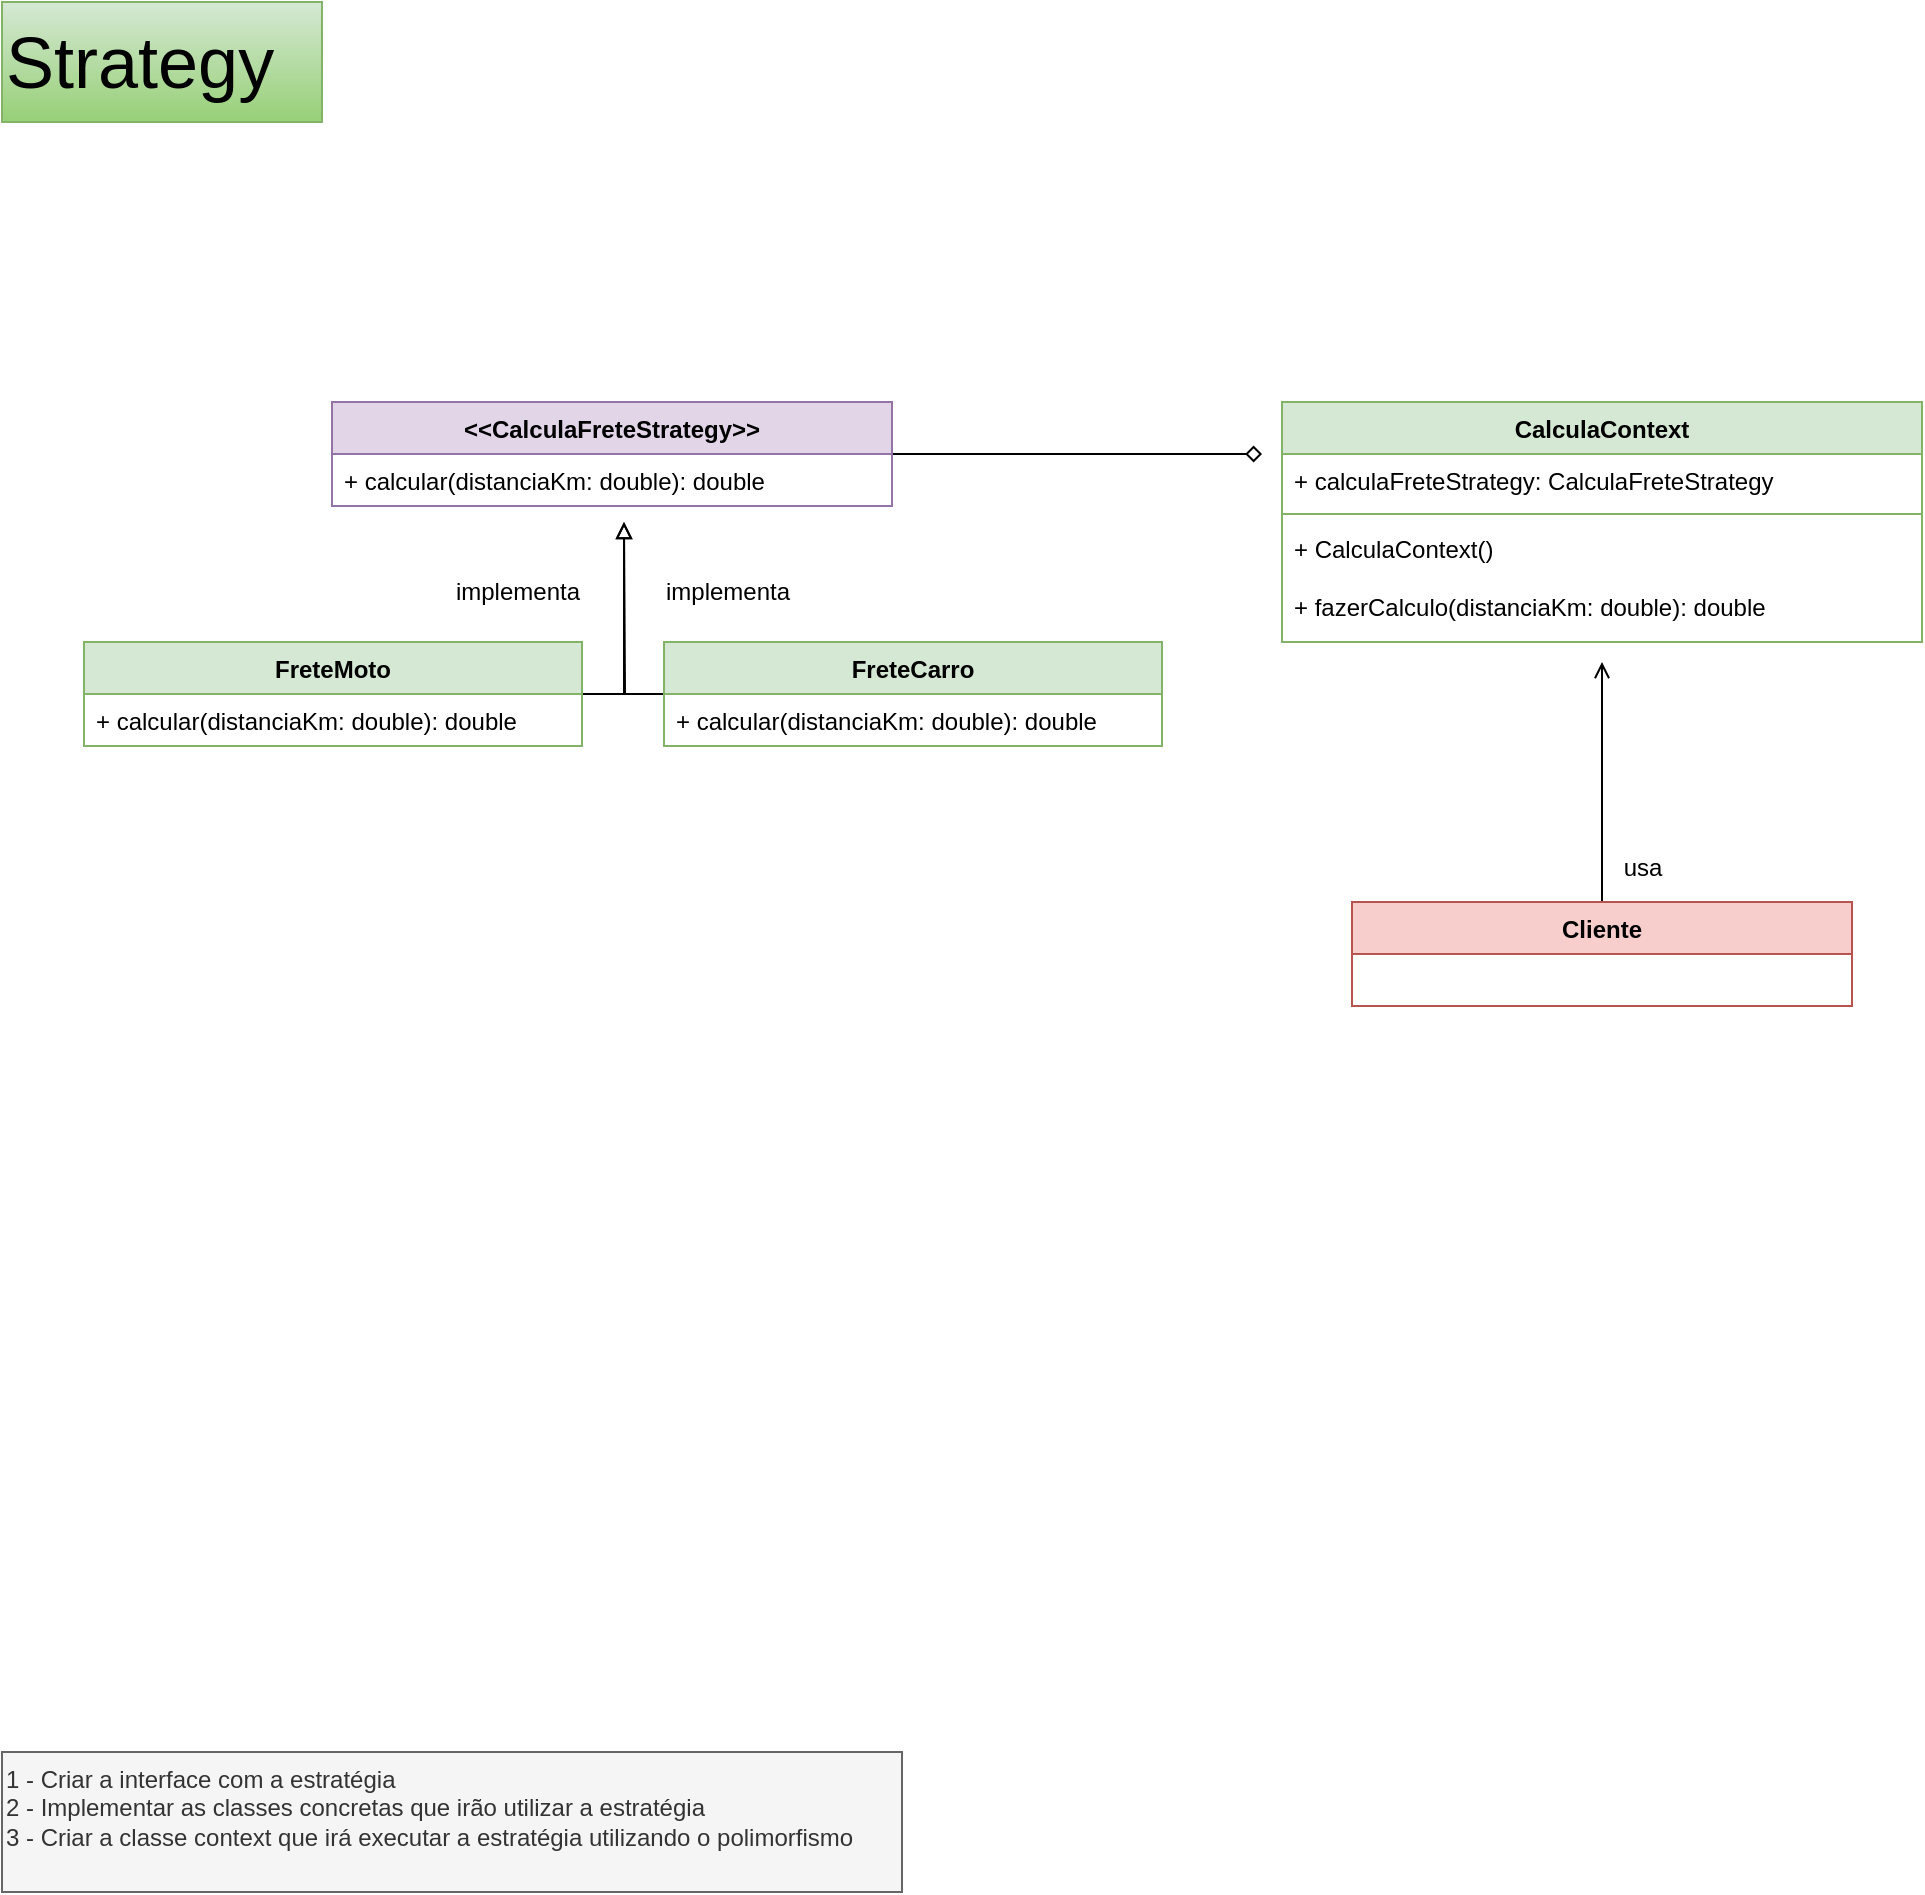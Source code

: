 <mxfile version="21.2.8" type="device">
  <diagram name="Página-1" id="8A34iGCpDNREY9lOanAp">
    <mxGraphModel dx="880" dy="532" grid="1" gridSize="10" guides="1" tooltips="1" connect="1" arrows="1" fold="1" page="1" pageScale="1" pageWidth="827" pageHeight="1169" math="0" shadow="0">
      <root>
        <mxCell id="0" />
        <mxCell id="1" parent="0" />
        <mxCell id="U4lMQG2rrmHUFFw2UQiq-11" style="edgeStyle=orthogonalEdgeStyle;rounded=0;orthogonalLoop=1;jettySize=auto;html=1;endArrow=open;endFill=0;" edge="1" parent="1" source="-hqrLETgz1vvv5t_kjo1-20">
          <mxGeometry relative="1" as="geometry">
            <mxPoint x="840" y="370" as="targetPoint" />
          </mxGeometry>
        </mxCell>
        <mxCell id="-hqrLETgz1vvv5t_kjo1-20" value="Cliente" style="swimlane;fontStyle=1;align=center;verticalAlign=top;childLayout=stackLayout;horizontal=1;startSize=26;horizontalStack=0;resizeParent=1;resizeParentMax=0;resizeLast=0;collapsible=1;marginBottom=0;whiteSpace=wrap;html=1;fillColor=#f8cecc;strokeColor=#b85450;" parent="1" vertex="1">
          <mxGeometry x="715" y="490" width="250" height="52" as="geometry" />
        </mxCell>
        <mxCell id="-hqrLETgz1vvv5t_kjo1-26" value="&lt;div&gt;1 - Criar a interface com a estratégia&lt;/div&gt;&lt;div&gt;2 - Implementar as classes concretas que irão utilizar a estratégia&lt;/div&gt;&lt;div&gt;3 - Criar a classe context que irá executar a estratégia utilizando o polimorfismo&lt;/div&gt;&lt;div&gt;&lt;br&gt;&lt;/div&gt;" style="text;html=1;align=left;verticalAlign=middle;resizable=0;points=[];autosize=1;strokeColor=#666666;fillColor=#f5f5f5;fontColor=#333333;" parent="1" vertex="1">
          <mxGeometry x="40" y="915" width="450" height="70" as="geometry" />
        </mxCell>
        <mxCell id="U4lMQG2rrmHUFFw2UQiq-6" style="edgeStyle=orthogonalEdgeStyle;rounded=0;orthogonalLoop=1;jettySize=auto;html=1;endArrow=diamond;endFill=0;" edge="1" parent="1" source="dH_4KRTwfCwti32s8tUT-1">
          <mxGeometry relative="1" as="geometry">
            <mxPoint x="670" y="266" as="targetPoint" />
          </mxGeometry>
        </mxCell>
        <mxCell id="dH_4KRTwfCwti32s8tUT-1" value="&amp;lt;&amp;lt;CalculaFreteStrategy&amp;gt;&amp;gt;" style="swimlane;fontStyle=1;align=center;verticalAlign=top;childLayout=stackLayout;horizontal=1;startSize=26;horizontalStack=0;resizeParent=1;resizeParentMax=0;resizeLast=0;collapsible=1;marginBottom=0;whiteSpace=wrap;html=1;fillColor=#e1d5e7;strokeColor=#9673a6;" parent="1" vertex="1">
          <mxGeometry x="205" y="240" width="280" height="52" as="geometry" />
        </mxCell>
        <mxCell id="dH_4KRTwfCwti32s8tUT-4" value="+ calcular(distanciaKm: double): double" style="text;strokeColor=none;fillColor=none;align=left;verticalAlign=top;spacingLeft=4;spacingRight=4;overflow=hidden;rotatable=0;points=[[0,0.5],[1,0.5]];portConstraint=eastwest;whiteSpace=wrap;html=1;" parent="dH_4KRTwfCwti32s8tUT-1" vertex="1">
          <mxGeometry y="26" width="280" height="26" as="geometry" />
        </mxCell>
        <mxCell id="U4lMQG2rrmHUFFw2UQiq-1" style="edgeStyle=orthogonalEdgeStyle;rounded=0;orthogonalLoop=1;jettySize=auto;html=1;endArrow=block;endFill=0;" edge="1" parent="1" source="dH_4KRTwfCwti32s8tUT-5">
          <mxGeometry relative="1" as="geometry">
            <mxPoint x="351" y="300" as="targetPoint" />
          </mxGeometry>
        </mxCell>
        <mxCell id="dH_4KRTwfCwti32s8tUT-5" value="FreteMoto" style="swimlane;fontStyle=1;align=center;verticalAlign=top;childLayout=stackLayout;horizontal=1;startSize=26;horizontalStack=0;resizeParent=1;resizeParentMax=0;resizeLast=0;collapsible=1;marginBottom=0;whiteSpace=wrap;html=1;fillColor=#d5e8d4;strokeColor=#82b366;" parent="1" vertex="1">
          <mxGeometry x="81" y="360" width="249" height="52" as="geometry" />
        </mxCell>
        <mxCell id="dH_4KRTwfCwti32s8tUT-6" value="+ calcular(distanciaKm: double): double" style="text;strokeColor=none;fillColor=none;align=left;verticalAlign=top;spacingLeft=4;spacingRight=4;overflow=hidden;rotatable=0;points=[[0,0.5],[1,0.5]];portConstraint=eastwest;whiteSpace=wrap;html=1;" parent="dH_4KRTwfCwti32s8tUT-5" vertex="1">
          <mxGeometry y="26" width="249" height="26" as="geometry" />
        </mxCell>
        <mxCell id="U4lMQG2rrmHUFFw2UQiq-2" style="edgeStyle=orthogonalEdgeStyle;rounded=0;orthogonalLoop=1;jettySize=auto;html=1;endArrow=block;endFill=0;" edge="1" parent="1" source="dH_4KRTwfCwti32s8tUT-7">
          <mxGeometry relative="1" as="geometry">
            <mxPoint x="351" y="300" as="targetPoint" />
          </mxGeometry>
        </mxCell>
        <mxCell id="dH_4KRTwfCwti32s8tUT-7" value="FreteCarro" style="swimlane;fontStyle=1;align=center;verticalAlign=top;childLayout=stackLayout;horizontal=1;startSize=26;horizontalStack=0;resizeParent=1;resizeParentMax=0;resizeLast=0;collapsible=1;marginBottom=0;whiteSpace=wrap;html=1;fillColor=#d5e8d4;strokeColor=#82b366;" parent="1" vertex="1">
          <mxGeometry x="371" y="360" width="249" height="52" as="geometry" />
        </mxCell>
        <mxCell id="dH_4KRTwfCwti32s8tUT-8" value="+ calcular(distanciaKm: double): double" style="text;strokeColor=none;fillColor=none;align=left;verticalAlign=top;spacingLeft=4;spacingRight=4;overflow=hidden;rotatable=0;points=[[0,0.5],[1,0.5]];portConstraint=eastwest;whiteSpace=wrap;html=1;" parent="dH_4KRTwfCwti32s8tUT-7" vertex="1">
          <mxGeometry y="26" width="249" height="26" as="geometry" />
        </mxCell>
        <mxCell id="U4lMQG2rrmHUFFw2UQiq-3" value="&lt;font style=&quot;font-size: 36px;&quot;&gt;Strategy&lt;/font&gt;" style="text;html=1;align=left;verticalAlign=middle;resizable=0;points=[];autosize=1;fillColor=#d5e8d4;strokeColor=#82b366;gradientColor=#97d077;" vertex="1" parent="1">
          <mxGeometry x="40" y="40" width="160" height="60" as="geometry" />
        </mxCell>
        <mxCell id="U4lMQG2rrmHUFFw2UQiq-7" value="CalculaContext" style="swimlane;fontStyle=1;align=center;verticalAlign=top;childLayout=stackLayout;horizontal=1;startSize=26;horizontalStack=0;resizeParent=1;resizeParentMax=0;resizeLast=0;collapsible=1;marginBottom=0;whiteSpace=wrap;html=1;fillColor=#d5e8d4;strokeColor=#82b366;" vertex="1" parent="1">
          <mxGeometry x="680" y="240" width="320" height="120" as="geometry" />
        </mxCell>
        <mxCell id="U4lMQG2rrmHUFFw2UQiq-8" value="+ calculaFreteStrategy:&amp;nbsp;CalculaFreteStrategy" style="text;strokeColor=none;fillColor=none;align=left;verticalAlign=top;spacingLeft=4;spacingRight=4;overflow=hidden;rotatable=0;points=[[0,0.5],[1,0.5]];portConstraint=eastwest;whiteSpace=wrap;html=1;" vertex="1" parent="U4lMQG2rrmHUFFw2UQiq-7">
          <mxGeometry y="26" width="320" height="26" as="geometry" />
        </mxCell>
        <mxCell id="U4lMQG2rrmHUFFw2UQiq-9" value="" style="line;strokeWidth=1;fillColor=none;align=left;verticalAlign=middle;spacingTop=-1;spacingLeft=3;spacingRight=3;rotatable=0;labelPosition=right;points=[];portConstraint=eastwest;strokeColor=inherit;" vertex="1" parent="U4lMQG2rrmHUFFw2UQiq-7">
          <mxGeometry y="52" width="320" height="8" as="geometry" />
        </mxCell>
        <mxCell id="U4lMQG2rrmHUFFw2UQiq-10" value="+&amp;nbsp;CalculaContext()&lt;br&gt;&lt;br&gt;+ fazerCalculo(distanciaKm: double): double" style="text;strokeColor=none;fillColor=none;align=left;verticalAlign=top;spacingLeft=4;spacingRight=4;overflow=hidden;rotatable=0;points=[[0,0.5],[1,0.5]];portConstraint=eastwest;whiteSpace=wrap;html=1;" vertex="1" parent="U4lMQG2rrmHUFFw2UQiq-7">
          <mxGeometry y="60" width="320" height="60" as="geometry" />
        </mxCell>
        <mxCell id="U4lMQG2rrmHUFFw2UQiq-12" value="usa" style="text;html=1;align=center;verticalAlign=middle;resizable=0;points=[];autosize=1;strokeColor=none;fillColor=none;" vertex="1" parent="1">
          <mxGeometry x="840" y="458" width="40" height="30" as="geometry" />
        </mxCell>
        <mxCell id="U4lMQG2rrmHUFFw2UQiq-13" value="implementa" style="text;html=1;align=left;verticalAlign=middle;resizable=0;points=[];autosize=1;strokeColor=none;fillColor=none;" vertex="1" parent="1">
          <mxGeometry x="370" y="320" width="90" height="30" as="geometry" />
        </mxCell>
        <mxCell id="U4lMQG2rrmHUFFw2UQiq-14" value="implementa" style="text;html=1;align=right;verticalAlign=middle;resizable=0;points=[];autosize=1;strokeColor=none;fillColor=none;" vertex="1" parent="1">
          <mxGeometry x="240" y="320" width="90" height="30" as="geometry" />
        </mxCell>
      </root>
    </mxGraphModel>
  </diagram>
</mxfile>
